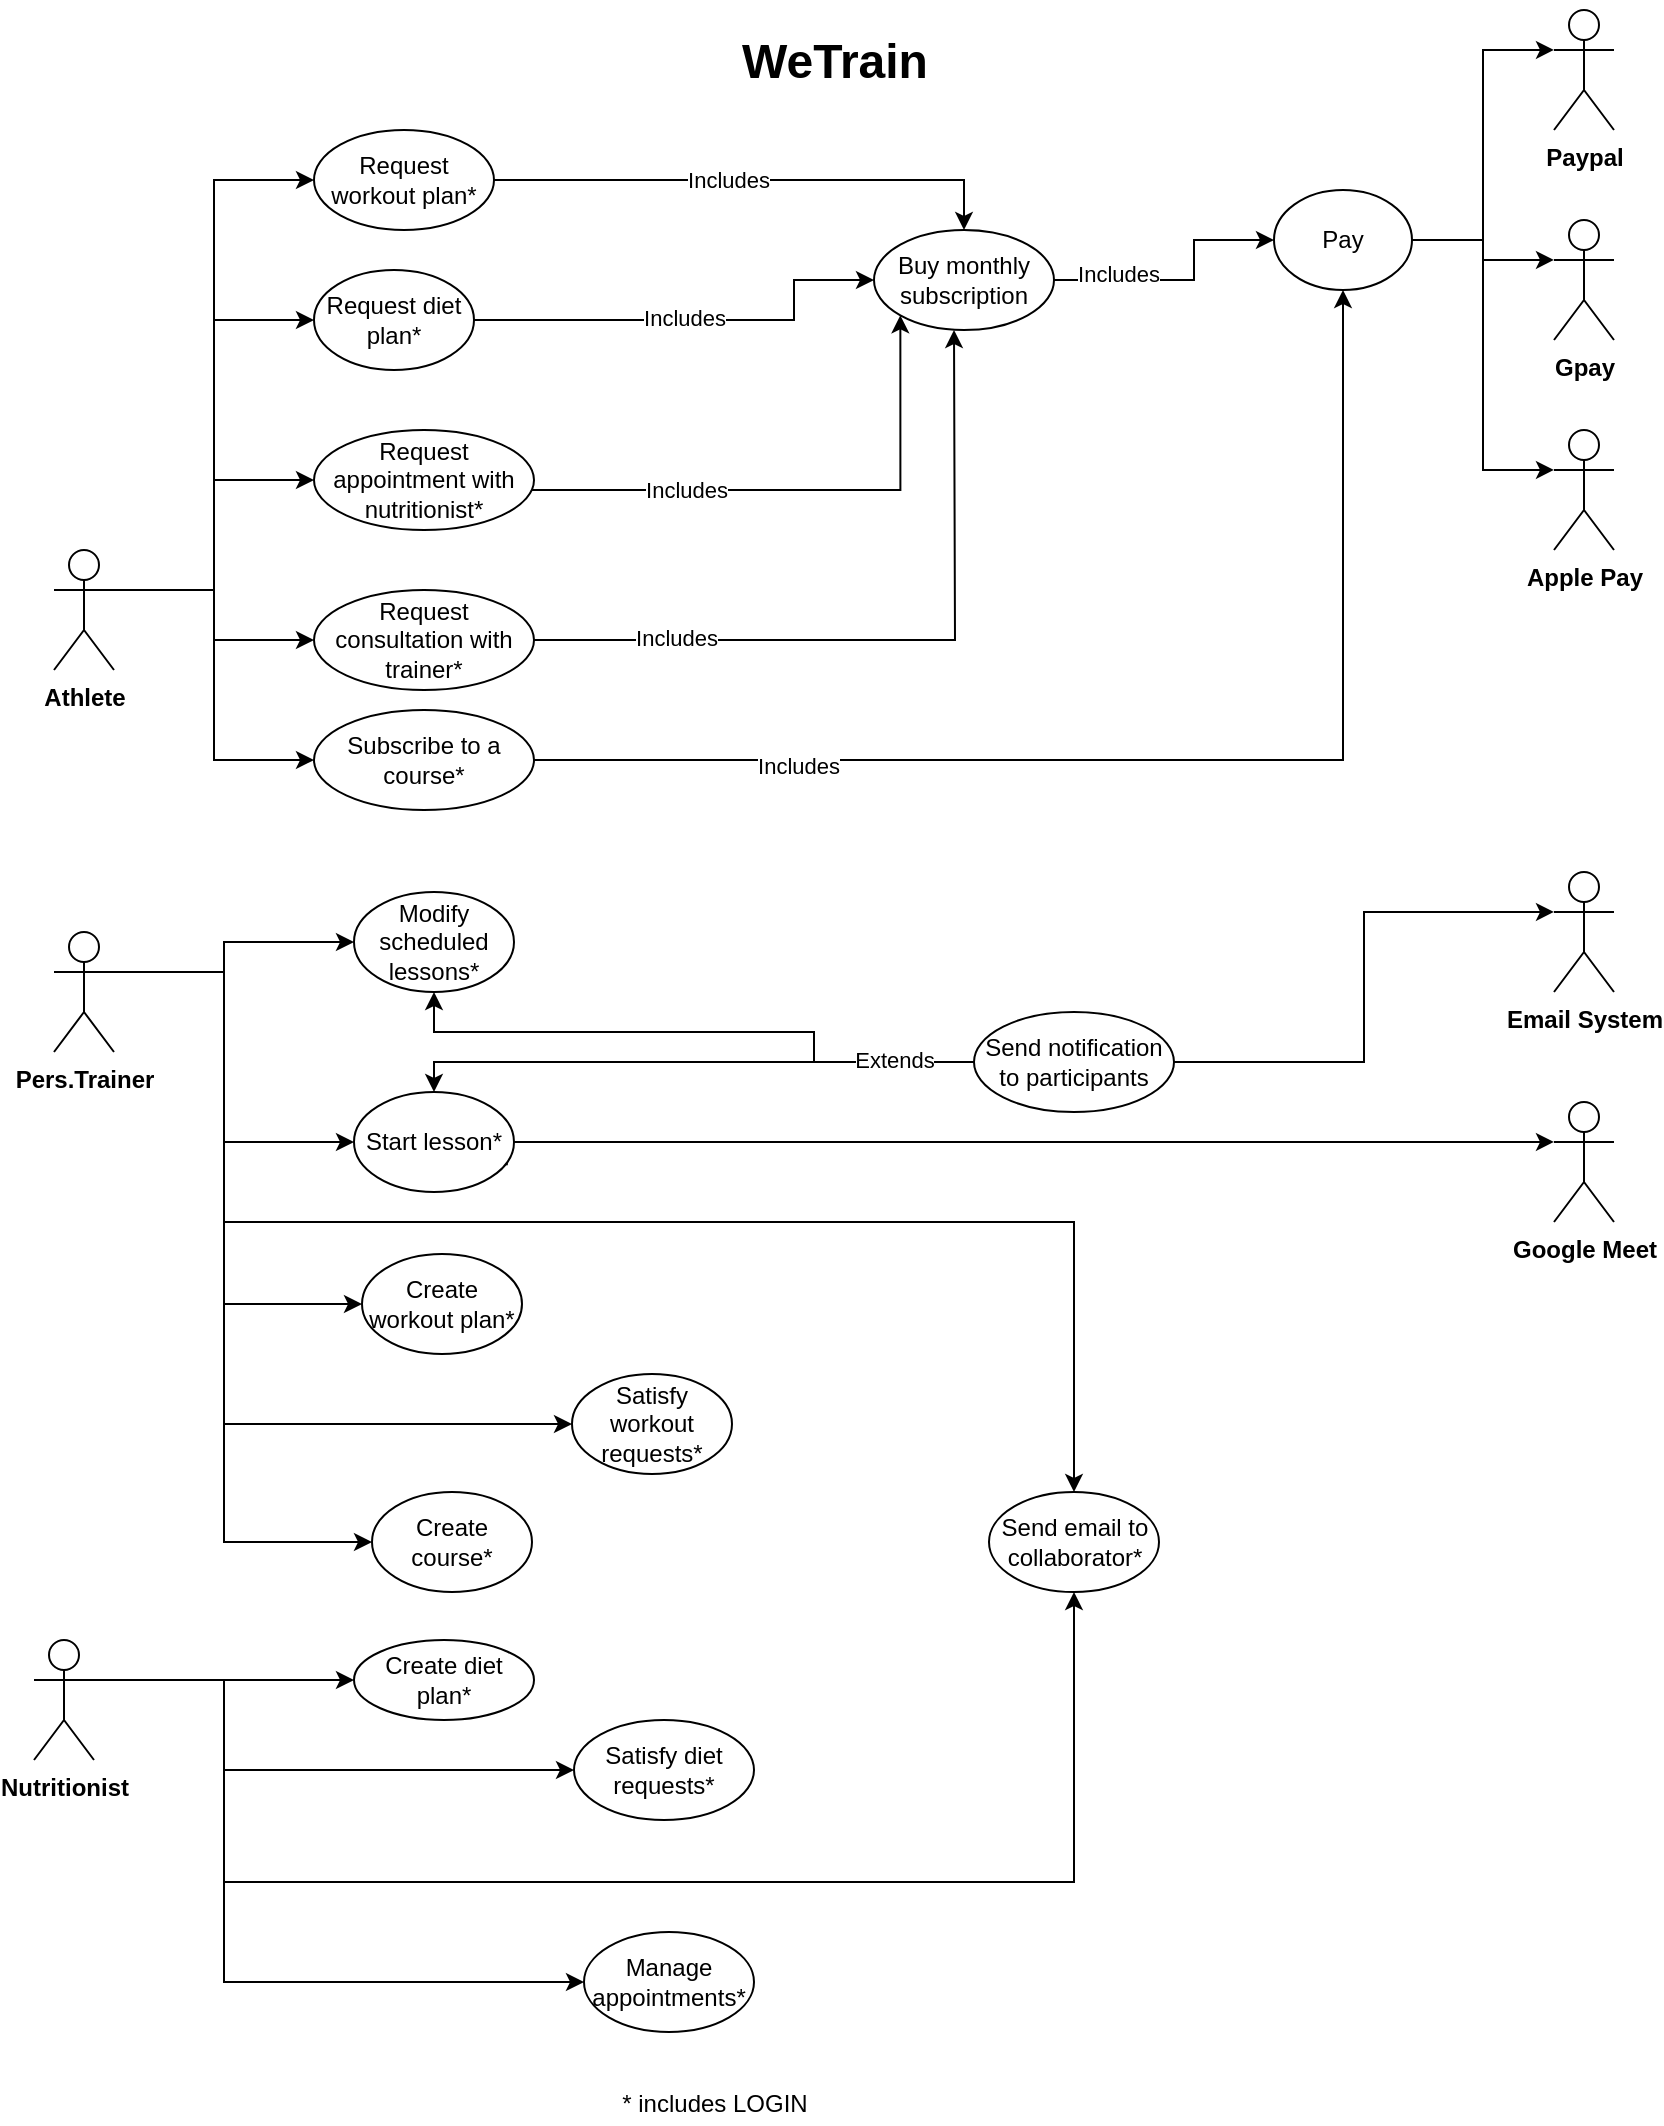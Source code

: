 <mxfile version="15.8.4" type="google"><diagram name="Page-1" id="0783ab3e-0a74-02c8-0abd-f7b4e66b4bec"><mxGraphModel dx="1278" dy="547" grid="1" gridSize="10" guides="1" tooltips="1" connect="1" arrows="1" fold="1" page="1" pageScale="1" pageWidth="850" pageHeight="1100" background="none" math="0" shadow="0"><root><mxCell id="0"/><mxCell id="1" parent="0"/><mxCell id="CqJbrIQr5UlLXMPVlaeU-38" style="edgeStyle=orthogonalEdgeStyle;rounded=0;orthogonalLoop=1;jettySize=auto;html=1;exitX=1;exitY=0.333;exitDx=0;exitDy=0;exitPerimeter=0;entryX=0;entryY=0.5;entryDx=0;entryDy=0;" parent="1" source="CqJbrIQr5UlLXMPVlaeU-4" target="CqJbrIQr5UlLXMPVlaeU-32" edge="1"><mxGeometry relative="1" as="geometry"/></mxCell><mxCell id="CqJbrIQr5UlLXMPVlaeU-39" style="edgeStyle=orthogonalEdgeStyle;rounded=0;orthogonalLoop=1;jettySize=auto;html=1;exitX=1;exitY=0.333;exitDx=0;exitDy=0;exitPerimeter=0;entryX=0;entryY=0.5;entryDx=0;entryDy=0;" parent="1" source="CqJbrIQr5UlLXMPVlaeU-4" target="CqJbrIQr5UlLXMPVlaeU-27" edge="1"><mxGeometry relative="1" as="geometry"/></mxCell><mxCell id="CqJbrIQr5UlLXMPVlaeU-40" style="edgeStyle=orthogonalEdgeStyle;rounded=0;orthogonalLoop=1;jettySize=auto;html=1;exitX=1;exitY=0.333;exitDx=0;exitDy=0;exitPerimeter=0;entryX=0;entryY=0.5;entryDx=0;entryDy=0;" parent="1" source="CqJbrIQr5UlLXMPVlaeU-4" target="CqJbrIQr5UlLXMPVlaeU-20" edge="1"><mxGeometry relative="1" as="geometry"/></mxCell><mxCell id="CqJbrIQr5UlLXMPVlaeU-41" style="edgeStyle=orthogonalEdgeStyle;rounded=0;orthogonalLoop=1;jettySize=auto;html=1;exitX=1;exitY=0.333;exitDx=0;exitDy=0;exitPerimeter=0;" parent="1" source="CqJbrIQr5UlLXMPVlaeU-4" target="CqJbrIQr5UlLXMPVlaeU-25" edge="1"><mxGeometry relative="1" as="geometry"/></mxCell><mxCell id="Mpls42twit0MpOXOcm4m-26" style="edgeStyle=orthogonalEdgeStyle;rounded=0;orthogonalLoop=1;jettySize=auto;html=1;exitX=1;exitY=0.333;exitDx=0;exitDy=0;exitPerimeter=0;entryX=0;entryY=0.5;entryDx=0;entryDy=0;" edge="1" parent="1" source="CqJbrIQr5UlLXMPVlaeU-4" target="Mpls42twit0MpOXOcm4m-25"><mxGeometry relative="1" as="geometry"/></mxCell><mxCell id="CqJbrIQr5UlLXMPVlaeU-4" value="&lt;b&gt;Athlete&lt;/b&gt;" style="shape=umlActor;verticalLabelPosition=bottom;verticalAlign=top;html=1;outlineConnect=0;" parent="1" vertex="1"><mxGeometry x="30" y="290" width="30" height="60" as="geometry"/></mxCell><mxCell id="CqJbrIQr5UlLXMPVlaeU-43" style="edgeStyle=orthogonalEdgeStyle;rounded=0;orthogonalLoop=1;jettySize=auto;html=1;exitX=1;exitY=0.333;exitDx=0;exitDy=0;exitPerimeter=0;entryX=0;entryY=0.5;entryDx=0;entryDy=0;entryPerimeter=0;" parent="1" source="CqJbrIQr5UlLXMPVlaeU-6" target="CqJbrIQr5UlLXMPVlaeU-21" edge="1"><mxGeometry relative="1" as="geometry"><mxPoint x="55" y="501" as="sourcePoint"/><mxPoint x="175" y="486" as="targetPoint"/><Array as="points"><mxPoint x="115" y="501"/><mxPoint x="115" y="486"/></Array></mxGeometry></mxCell><mxCell id="CqJbrIQr5UlLXMPVlaeU-44" style="edgeStyle=orthogonalEdgeStyle;rounded=0;orthogonalLoop=1;jettySize=auto;html=1;exitX=1;exitY=0.333;exitDx=0;exitDy=0;exitPerimeter=0;entryX=0;entryY=0.5;entryDx=0;entryDy=0;" parent="1" source="CqJbrIQr5UlLXMPVlaeU-6" target="CqJbrIQr5UlLXMPVlaeU-23" edge="1"><mxGeometry relative="1" as="geometry"><mxPoint x="55" y="501" as="sourcePoint"/><mxPoint x="180" y="586" as="targetPoint"/><Array as="points"><mxPoint x="115" y="501"/><mxPoint x="115" y="586"/></Array></mxGeometry></mxCell><mxCell id="CqJbrIQr5UlLXMPVlaeU-46" style="edgeStyle=orthogonalEdgeStyle;rounded=0;orthogonalLoop=1;jettySize=auto;html=1;exitX=1;exitY=0.333;exitDx=0;exitDy=0;exitPerimeter=0;entryX=0;entryY=0.5;entryDx=0;entryDy=0;" parent="1" source="CqJbrIQr5UlLXMPVlaeU-6" target="CqJbrIQr5UlLXMPVlaeU-35" edge="1"><mxGeometry relative="1" as="geometry"><mxPoint x="55" y="501" as="sourcePoint"/><mxPoint x="175" y="656" as="targetPoint"/><Array as="points"><mxPoint x="115" y="501"/><mxPoint x="115" y="667"/></Array></mxGeometry></mxCell><mxCell id="Mpls42twit0MpOXOcm4m-5" style="edgeStyle=orthogonalEdgeStyle;rounded=0;orthogonalLoop=1;jettySize=auto;html=1;entryX=0;entryY=0.5;entryDx=0;entryDy=0;exitX=1;exitY=0.333;exitDx=0;exitDy=0;exitPerimeter=0;" edge="1" parent="1" source="CqJbrIQr5UlLXMPVlaeU-6" target="CqJbrIQr5UlLXMPVlaeU-34"><mxGeometry relative="1" as="geometry"><mxPoint x="45" y="501" as="sourcePoint"/><mxPoint x="180" y="746" as="targetPoint"/><Array as="points"><mxPoint x="115" y="501"/><mxPoint x="115" y="727"/></Array></mxGeometry></mxCell><mxCell id="Mpls42twit0MpOXOcm4m-13" style="edgeStyle=orthogonalEdgeStyle;rounded=0;orthogonalLoop=1;jettySize=auto;html=1;exitX=1;exitY=0.333;exitDx=0;exitDy=0;exitPerimeter=0;entryX=0;entryY=0.5;entryDx=0;entryDy=0;" edge="1" parent="1" source="CqJbrIQr5UlLXMPVlaeU-6" target="Mpls42twit0MpOXOcm4m-12"><mxGeometry relative="1" as="geometry"><mxPoint x="44" y="501" as="sourcePoint"/><mxPoint x="179" y="786" as="targetPoint"/><Array as="points"><mxPoint x="115" y="501"/><mxPoint x="115" y="786"/></Array></mxGeometry></mxCell><mxCell id="Mpls42twit0MpOXOcm4m-30" style="edgeStyle=orthogonalEdgeStyle;rounded=0;orthogonalLoop=1;jettySize=auto;html=1;exitX=1;exitY=0.333;exitDx=0;exitDy=0;exitPerimeter=0;entryX=0.5;entryY=0;entryDx=0;entryDy=0;" edge="1" parent="1" source="CqJbrIQr5UlLXMPVlaeU-6" target="Mpls42twit0MpOXOcm4m-29"><mxGeometry relative="1" as="geometry"><mxPoint x="55" y="501" as="sourcePoint"/><mxPoint x="300" y="615" as="targetPoint"/><Array as="points"><mxPoint x="115" y="501"/><mxPoint x="115" y="626"/><mxPoint x="540" y="626"/></Array></mxGeometry></mxCell><mxCell id="CqJbrIQr5UlLXMPVlaeU-6" value="&lt;b&gt;Pers.Trainer&lt;/b&gt;" style="shape=umlActor;verticalLabelPosition=bottom;verticalAlign=top;html=1;outlineConnect=0;" parent="1" vertex="1"><mxGeometry x="30" y="481" width="30" height="60" as="geometry"/></mxCell><mxCell id="CqJbrIQr5UlLXMPVlaeU-7" value="&lt;b&gt;Paypal&lt;/b&gt;" style="shape=umlActor;verticalLabelPosition=bottom;verticalAlign=top;html=1;outlineConnect=0;" parent="1" vertex="1"><mxGeometry x="780" y="20" width="30" height="60" as="geometry"/></mxCell><mxCell id="CqJbrIQr5UlLXMPVlaeU-8" value="&lt;b&gt;Gpay&lt;/b&gt;" style="shape=umlActor;verticalLabelPosition=bottom;verticalAlign=top;html=1;outlineConnect=0;" parent="1" vertex="1"><mxGeometry x="780" y="125" width="30" height="60" as="geometry"/></mxCell><mxCell id="CqJbrIQr5UlLXMPVlaeU-15" value="&lt;h1&gt;WeTrain&lt;/h1&gt;" style="text;html=1;align=center;verticalAlign=middle;resizable=0;points=[];autosize=1;strokeColor=none;fillColor=none;" parent="1" vertex="1"><mxGeometry x="365" y="21" width="110" height="50" as="geometry"/></mxCell><mxCell id="Mpls42twit0MpOXOcm4m-21" style="edgeStyle=orthogonalEdgeStyle;rounded=0;orthogonalLoop=1;jettySize=auto;html=1;entryX=0;entryY=1;entryDx=0;entryDy=0;" edge="1" parent="1" source="CqJbrIQr5UlLXMPVlaeU-20" target="CqJbrIQr5UlLXMPVlaeU-30"><mxGeometry relative="1" as="geometry"><Array as="points"><mxPoint x="453" y="260"/></Array></mxGeometry></mxCell><mxCell id="Mpls42twit0MpOXOcm4m-23" value="Includes" style="edgeLabel;html=1;align=center;verticalAlign=middle;resizable=0;points=[];" vertex="1" connectable="0" parent="Mpls42twit0MpOXOcm4m-21"><mxGeometry x="-0.432" relative="1" as="geometry"><mxPoint as="offset"/></mxGeometry></mxCell><mxCell id="CqJbrIQr5UlLXMPVlaeU-20" value="Request appointment with nutritionist*" style="ellipse;whiteSpace=wrap;html=1;" parent="1" vertex="1"><mxGeometry x="160" y="230" width="110" height="50" as="geometry"/></mxCell><mxCell id="RnnYG57efGvRhMWBoDeA-7" style="edgeStyle=orthogonalEdgeStyle;rounded=0;orthogonalLoop=1;jettySize=auto;html=1;exitX=0.955;exitY=0.732;exitDx=0;exitDy=0;entryX=0;entryY=0.333;entryDx=0;entryDy=0;entryPerimeter=0;exitPerimeter=0;" parent="1" source="CqJbrIQr5UlLXMPVlaeU-23" target="CqJbrIQr5UlLXMPVlaeU-124" edge="1"><mxGeometry relative="1" as="geometry"><Array as="points"><mxPoint x="256" y="586"/></Array></mxGeometry></mxCell><mxCell id="CqJbrIQr5UlLXMPVlaeU-21" value="Modify scheduled lessons*" style="ellipse;whiteSpace=wrap;html=1;" parent="1" vertex="1"><mxGeometry x="180" y="461" width="80" height="50" as="geometry"/></mxCell><mxCell id="CqJbrIQr5UlLXMPVlaeU-23" value="Start lesson*" style="ellipse;whiteSpace=wrap;html=1;" parent="1" vertex="1"><mxGeometry x="180" y="561" width="80" height="50" as="geometry"/></mxCell><mxCell id="CqJbrIQr5UlLXMPVlaeU-97" style="edgeStyle=orthogonalEdgeStyle;rounded=0;orthogonalLoop=1;jettySize=auto;html=1;exitX=0;exitY=0.5;exitDx=0;exitDy=0;entryX=0.5;entryY=0;entryDx=0;entryDy=0;" parent="1" source="CqJbrIQr5UlLXMPVlaeU-24" target="CqJbrIQr5UlLXMPVlaeU-23" edge="1"><mxGeometry relative="1" as="geometry"><Array as="points"><mxPoint x="220" y="546"/></Array></mxGeometry></mxCell><mxCell id="CqJbrIQr5UlLXMPVlaeU-98" style="edgeStyle=orthogonalEdgeStyle;rounded=0;orthogonalLoop=1;jettySize=auto;html=1;exitX=0;exitY=0.5;exitDx=0;exitDy=0;entryX=0.5;entryY=1;entryDx=0;entryDy=0;" parent="1" source="CqJbrIQr5UlLXMPVlaeU-24" target="CqJbrIQr5UlLXMPVlaeU-21" edge="1"><mxGeometry relative="1" as="geometry"><Array as="points"><mxPoint x="410" y="546"/><mxPoint x="410" y="531"/><mxPoint x="220" y="531"/></Array></mxGeometry></mxCell><mxCell id="CqJbrIQr5UlLXMPVlaeU-99" value="Extends" style="edgeLabel;html=1;align=center;verticalAlign=middle;resizable=0;points=[];" parent="CqJbrIQr5UlLXMPVlaeU-98" vertex="1" connectable="0"><mxGeometry x="-0.396" y="-1" relative="1" as="geometry"><mxPoint x="39" y="11" as="offset"/></mxGeometry></mxCell><mxCell id="Mpls42twit0MpOXOcm4m-20" style="edgeStyle=orthogonalEdgeStyle;rounded=0;orthogonalLoop=1;jettySize=auto;html=1;entryX=0;entryY=0.333;entryDx=0;entryDy=0;entryPerimeter=0;" edge="1" parent="1" source="CqJbrIQr5UlLXMPVlaeU-24" target="Mpls42twit0MpOXOcm4m-19"><mxGeometry relative="1" as="geometry"/></mxCell><mxCell id="CqJbrIQr5UlLXMPVlaeU-24" value="Send notification to participants" style="ellipse;whiteSpace=wrap;html=1;" parent="1" vertex="1"><mxGeometry x="490" y="521" width="100" height="50" as="geometry"/></mxCell><mxCell id="Mpls42twit0MpOXOcm4m-22" style="edgeStyle=orthogonalEdgeStyle;rounded=0;orthogonalLoop=1;jettySize=auto;html=1;" edge="1" parent="1" source="CqJbrIQr5UlLXMPVlaeU-25"><mxGeometry relative="1" as="geometry"><mxPoint x="480" y="180" as="targetPoint"/></mxGeometry></mxCell><mxCell id="Mpls42twit0MpOXOcm4m-24" value="Includes" style="edgeLabel;html=1;align=center;verticalAlign=middle;resizable=0;points=[];" vertex="1" connectable="0" parent="Mpls42twit0MpOXOcm4m-22"><mxGeometry x="-0.612" y="1" relative="1" as="geometry"><mxPoint as="offset"/></mxGeometry></mxCell><mxCell id="CqJbrIQr5UlLXMPVlaeU-25" value="Request consultation with trainer*" style="ellipse;whiteSpace=wrap;html=1;" parent="1" vertex="1"><mxGeometry x="160" y="310" width="110" height="50" as="geometry"/></mxCell><mxCell id="RnnYG57efGvRhMWBoDeA-19" style="edgeStyle=orthogonalEdgeStyle;rounded=0;orthogonalLoop=1;jettySize=auto;html=1;exitX=1;exitY=0.5;exitDx=0;exitDy=0;entryX=0;entryY=0.5;entryDx=0;entryDy=0;" parent="1" source="CqJbrIQr5UlLXMPVlaeU-27" target="CqJbrIQr5UlLXMPVlaeU-30" edge="1"><mxGeometry relative="1" as="geometry"><Array as="points"><mxPoint x="400" y="175"/><mxPoint x="400" y="155"/></Array><mxPoint x="320" y="220" as="targetPoint"/></mxGeometry></mxCell><mxCell id="PHa_lAuSiCuIEKJxeLum-1" value="Includes" style="edgeLabel;html=1;align=center;verticalAlign=middle;resizable=0;points=[];" parent="RnnYG57efGvRhMWBoDeA-19" vertex="1" connectable="0"><mxGeometry x="-0.233" y="-3" relative="1" as="geometry"><mxPoint x="20" y="-4" as="offset"/></mxGeometry></mxCell><mxCell id="CqJbrIQr5UlLXMPVlaeU-27" value="Request diet plan*" style="ellipse;whiteSpace=wrap;html=1;" parent="1" vertex="1"><mxGeometry x="160" y="150" width="80" height="50" as="geometry"/></mxCell><mxCell id="Mpls42twit0MpOXOcm4m-1" style="edgeStyle=orthogonalEdgeStyle;rounded=0;orthogonalLoop=1;jettySize=auto;html=1;entryX=0;entryY=0.5;entryDx=0;entryDy=0;" edge="1" parent="1" source="CqJbrIQr5UlLXMPVlaeU-30" target="CqJbrIQr5UlLXMPVlaeU-100"><mxGeometry relative="1" as="geometry"><Array as="points"><mxPoint x="600" y="155"/><mxPoint x="600" y="135"/></Array></mxGeometry></mxCell><mxCell id="Mpls42twit0MpOXOcm4m-2" value="Includes" style="edgeLabel;html=1;align=center;verticalAlign=middle;resizable=0;points=[];" vertex="1" connectable="0" parent="Mpls42twit0MpOXOcm4m-1"><mxGeometry x="-0.517" y="3" relative="1" as="geometry"><mxPoint as="offset"/></mxGeometry></mxCell><mxCell id="CqJbrIQr5UlLXMPVlaeU-30" value="&lt;div&gt;&lt;span&gt;Buy monthly subscription&lt;/span&gt;&lt;/div&gt;" style="ellipse;whiteSpace=wrap;html=1;align=center;" parent="1" vertex="1"><mxGeometry x="440" y="130" width="90" height="50" as="geometry"/></mxCell><mxCell id="CqJbrIQr5UlLXMPVlaeU-31" value="Create diet plan*" style="ellipse;whiteSpace=wrap;html=1;" parent="1" vertex="1"><mxGeometry x="180" y="835" width="90" height="40" as="geometry"/></mxCell><mxCell id="gOoOK1fFBNNQzdKPaQwZ-1" style="edgeStyle=orthogonalEdgeStyle;rounded=0;orthogonalLoop=1;jettySize=auto;html=1;exitX=1;exitY=0.5;exitDx=0;exitDy=0;entryX=0.5;entryY=0;entryDx=0;entryDy=0;" parent="1" source="CqJbrIQr5UlLXMPVlaeU-32" target="CqJbrIQr5UlLXMPVlaeU-30" edge="1"><mxGeometry relative="1" as="geometry"><Array as="points"><mxPoint x="485" y="105"/></Array></mxGeometry></mxCell><mxCell id="MIIANri8xSNtqUvrvh7U-1" value="Includes" style="edgeLabel;html=1;align=center;verticalAlign=middle;resizable=0;points=[];" parent="gOoOK1fFBNNQzdKPaQwZ-1" vertex="1" connectable="0"><mxGeometry x="-0.756" relative="1" as="geometry"><mxPoint x="85" as="offset"/></mxGeometry></mxCell><mxCell id="CqJbrIQr5UlLXMPVlaeU-32" value="Request workout plan*" style="ellipse;whiteSpace=wrap;html=1;" parent="1" vertex="1"><mxGeometry x="160" y="80" width="90" height="50" as="geometry"/></mxCell><mxCell id="CqJbrIQr5UlLXMPVlaeU-34" value="Satisfy workout requests*" style="ellipse;whiteSpace=wrap;html=1;" parent="1" vertex="1"><mxGeometry x="289" y="702" width="80" height="50" as="geometry"/></mxCell><mxCell id="CqJbrIQr5UlLXMPVlaeU-35" value="Create workout plan*" style="ellipse;whiteSpace=wrap;html=1;" parent="1" vertex="1"><mxGeometry x="184" y="642" width="80" height="50" as="geometry"/></mxCell><mxCell id="RB1eSR3rRpJkvaEgh7sl-1" style="edgeStyle=orthogonalEdgeStyle;rounded=0;orthogonalLoop=1;jettySize=auto;html=1;exitX=1;exitY=0.5;exitDx=0;exitDy=0;entryX=0;entryY=0.333;entryDx=0;entryDy=0;entryPerimeter=0;" parent="1" source="CqJbrIQr5UlLXMPVlaeU-100" target="CqJbrIQr5UlLXMPVlaeU-7" edge="1"><mxGeometry relative="1" as="geometry"/></mxCell><mxCell id="RB1eSR3rRpJkvaEgh7sl-2" style="edgeStyle=orthogonalEdgeStyle;rounded=0;orthogonalLoop=1;jettySize=auto;html=1;exitX=1;exitY=0.5;exitDx=0;exitDy=0;entryX=0;entryY=0.333;entryDx=0;entryDy=0;entryPerimeter=0;" parent="1" source="CqJbrIQr5UlLXMPVlaeU-100" target="CqJbrIQr5UlLXMPVlaeU-8" edge="1"><mxGeometry relative="1" as="geometry"/></mxCell><mxCell id="RB1eSR3rRpJkvaEgh7sl-3" style="edgeStyle=orthogonalEdgeStyle;rounded=0;orthogonalLoop=1;jettySize=auto;html=1;exitX=1;exitY=0.5;exitDx=0;exitDy=0;entryX=0;entryY=0.333;entryDx=0;entryDy=0;entryPerimeter=0;" parent="1" source="CqJbrIQr5UlLXMPVlaeU-100" target="CqJbrIQr5UlLXMPVlaeU-126" edge="1"><mxGeometry relative="1" as="geometry"/></mxCell><mxCell id="CqJbrIQr5UlLXMPVlaeU-100" value="Pay" style="ellipse;whiteSpace=wrap;html=1;" parent="1" vertex="1"><mxGeometry x="640" y="110" width="69" height="50" as="geometry"/></mxCell><mxCell id="CqJbrIQr5UlLXMPVlaeU-126" value="&lt;b&gt;Apple Pay&lt;/b&gt;" style="shape=umlActor;verticalLabelPosition=bottom;verticalAlign=top;html=1;outlineConnect=0;" parent="1" vertex="1"><mxGeometry x="780" y="230" width="30" height="60" as="geometry"/></mxCell><mxCell id="CqJbrIQr5UlLXMPVlaeU-124" value="&lt;b&gt;Google Meet&lt;br&gt;&lt;/b&gt;" style="shape=umlActor;verticalLabelPosition=bottom;verticalAlign=top;html=1;outlineConnect=0;" parent="1" vertex="1"><mxGeometry x="780" y="566" width="30" height="60" as="geometry"/></mxCell><mxCell id="RnnYG57efGvRhMWBoDeA-3" style="edgeStyle=orthogonalEdgeStyle;rounded=0;orthogonalLoop=1;jettySize=auto;html=1;exitX=1;exitY=0.333;exitDx=0;exitDy=0;exitPerimeter=0;entryX=0;entryY=0.5;entryDx=0;entryDy=0;" parent="1" source="RnnYG57efGvRhMWBoDeA-1" target="CqJbrIQr5UlLXMPVlaeU-31" edge="1"><mxGeometry relative="1" as="geometry"><Array as="points"><mxPoint x="170" y="855"/><mxPoint x="170" y="855"/></Array></mxGeometry></mxCell><mxCell id="Mpls42twit0MpOXOcm4m-7" style="edgeStyle=orthogonalEdgeStyle;rounded=0;orthogonalLoop=1;jettySize=auto;html=1;exitX=1;exitY=0.333;exitDx=0;exitDy=0;exitPerimeter=0;entryX=0;entryY=0.5;entryDx=0;entryDy=0;" edge="1" parent="1" source="RnnYG57efGvRhMWBoDeA-1" target="Mpls42twit0MpOXOcm4m-6"><mxGeometry relative="1" as="geometry"><mxPoint x="45" y="855" as="sourcePoint"/><mxPoint x="285" y="900" as="targetPoint"/><Array as="points"><mxPoint x="115" y="855"/><mxPoint x="115" y="900"/></Array></mxGeometry></mxCell><mxCell id="Mpls42twit0MpOXOcm4m-15" style="edgeStyle=orthogonalEdgeStyle;rounded=0;orthogonalLoop=1;jettySize=auto;html=1;exitX=1;exitY=0.333;exitDx=0;exitDy=0;exitPerimeter=0;entryX=0.5;entryY=1;entryDx=0;entryDy=0;" edge="1" parent="1" source="RnnYG57efGvRhMWBoDeA-1" target="Mpls42twit0MpOXOcm4m-29"><mxGeometry relative="1" as="geometry"><mxPoint x="44" y="855" as="sourcePoint"/><mxPoint x="185" y="956" as="targetPoint"/><Array as="points"><mxPoint x="115" y="855"/><mxPoint x="115" y="956"/><mxPoint x="540" y="956"/></Array></mxGeometry></mxCell><mxCell id="Mpls42twit0MpOXOcm4m-17" style="edgeStyle=orthogonalEdgeStyle;rounded=0;orthogonalLoop=1;jettySize=auto;html=1;exitX=1;exitY=0.333;exitDx=0;exitDy=0;exitPerimeter=0;entryX=0;entryY=0.5;entryDx=0;entryDy=0;" edge="1" parent="1" source="RnnYG57efGvRhMWBoDeA-1" target="Mpls42twit0MpOXOcm4m-16"><mxGeometry relative="1" as="geometry"><mxPoint x="44" y="855" as="sourcePoint"/><mxPoint x="179" y="1010" as="targetPoint"/><Array as="points"><mxPoint x="115" y="855"/><mxPoint x="115" y="1006"/></Array></mxGeometry></mxCell><mxCell id="RnnYG57efGvRhMWBoDeA-1" value="&lt;b&gt;Nutritionist&lt;/b&gt;" style="shape=umlActor;verticalLabelPosition=bottom;verticalAlign=top;html=1;outlineConnect=0;" parent="1" vertex="1"><mxGeometry x="20" y="835" width="30" height="60" as="geometry"/></mxCell><mxCell id="Mpls42twit0MpOXOcm4m-6" value="Satisfy diet requests*" style="ellipse;whiteSpace=wrap;html=1;" vertex="1" parent="1"><mxGeometry x="290" y="875" width="90" height="50" as="geometry"/></mxCell><mxCell id="Mpls42twit0MpOXOcm4m-12" value="Create course*" style="ellipse;whiteSpace=wrap;html=1;" vertex="1" parent="1"><mxGeometry x="189" y="761" width="80" height="50" as="geometry"/></mxCell><mxCell id="Mpls42twit0MpOXOcm4m-16" value="Manage appointments*" style="ellipse;whiteSpace=wrap;html=1;" vertex="1" parent="1"><mxGeometry x="295" y="981" width="85" height="50" as="geometry"/></mxCell><mxCell id="Mpls42twit0MpOXOcm4m-18" value="* includes LOGIN" style="text;html=1;align=center;verticalAlign=middle;resizable=0;points=[];autosize=1;strokeColor=none;fillColor=none;" vertex="1" parent="1"><mxGeometry x="305" y="1057" width="110" height="20" as="geometry"/></mxCell><mxCell id="Mpls42twit0MpOXOcm4m-19" value="&lt;b&gt;Email System&lt;br&gt;&lt;/b&gt;" style="shape=umlActor;verticalLabelPosition=bottom;verticalAlign=top;html=1;outlineConnect=0;" vertex="1" parent="1"><mxGeometry x="780" y="451" width="30" height="60" as="geometry"/></mxCell><mxCell id="Mpls42twit0MpOXOcm4m-28" style="edgeStyle=orthogonalEdgeStyle;rounded=0;orthogonalLoop=1;jettySize=auto;html=1;entryX=0.5;entryY=1;entryDx=0;entryDy=0;" edge="1" parent="1" source="Mpls42twit0MpOXOcm4m-25" target="CqJbrIQr5UlLXMPVlaeU-100"><mxGeometry relative="1" as="geometry"/></mxCell><mxCell id="Mpls42twit0MpOXOcm4m-31" value="Includes" style="edgeLabel;html=1;align=center;verticalAlign=middle;resizable=0;points=[];" vertex="1" connectable="0" parent="Mpls42twit0MpOXOcm4m-28"><mxGeometry x="-0.587" y="-3" relative="1" as="geometry"><mxPoint as="offset"/></mxGeometry></mxCell><mxCell id="Mpls42twit0MpOXOcm4m-25" value="Subscribe to a course*" style="ellipse;whiteSpace=wrap;html=1;" vertex="1" parent="1"><mxGeometry x="160" y="370" width="110" height="50" as="geometry"/></mxCell><mxCell id="Mpls42twit0MpOXOcm4m-29" value="Send email to collaborator*" style="ellipse;whiteSpace=wrap;html=1;" vertex="1" parent="1"><mxGeometry x="497.5" y="761" width="85" height="50" as="geometry"/></mxCell></root></mxGraphModel></diagram></mxfile>
